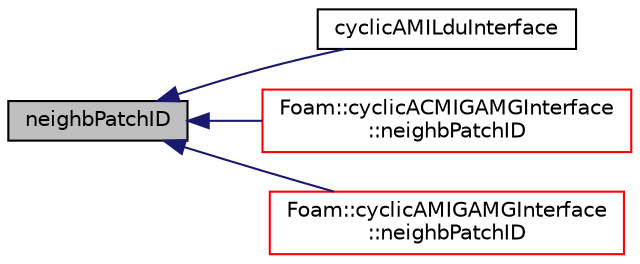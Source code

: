 digraph "neighbPatchID"
{
  bgcolor="transparent";
  edge [fontname="Helvetica",fontsize="10",labelfontname="Helvetica",labelfontsize="10"];
  node [fontname="Helvetica",fontsize="10",shape=record];
  rankdir="LR";
  Node15 [label="neighbPatchID",height=0.2,width=0.4,color="black", fillcolor="grey75", style="filled", fontcolor="black"];
  Node15 -> Node16 [dir="back",color="midnightblue",fontsize="10",style="solid",fontname="Helvetica"];
  Node16 [label="cyclicAMILduInterface",height=0.2,width=0.4,color="black",URL="$a26061.html#a1844926e7ced9cfd73984e65d06c4021",tooltip="Construct null. "];
  Node15 -> Node17 [dir="back",color="midnightblue",fontsize="10",style="solid",fontname="Helvetica"];
  Node17 [label="Foam::cyclicACMIGAMGInterface\l::neighbPatchID",height=0.2,width=0.4,color="red",URL="$a26033.html#a5e6024547ab7c53848c8bbe7b0a634ba",tooltip="Cyclic interface functions. "];
  Node15 -> Node19 [dir="back",color="midnightblue",fontsize="10",style="solid",fontname="Helvetica"];
  Node19 [label="Foam::cyclicAMIGAMGInterface\l::neighbPatchID",height=0.2,width=0.4,color="red",URL="$a26037.html#a5e6024547ab7c53848c8bbe7b0a634ba",tooltip="Cyclic interface functions. "];
}
